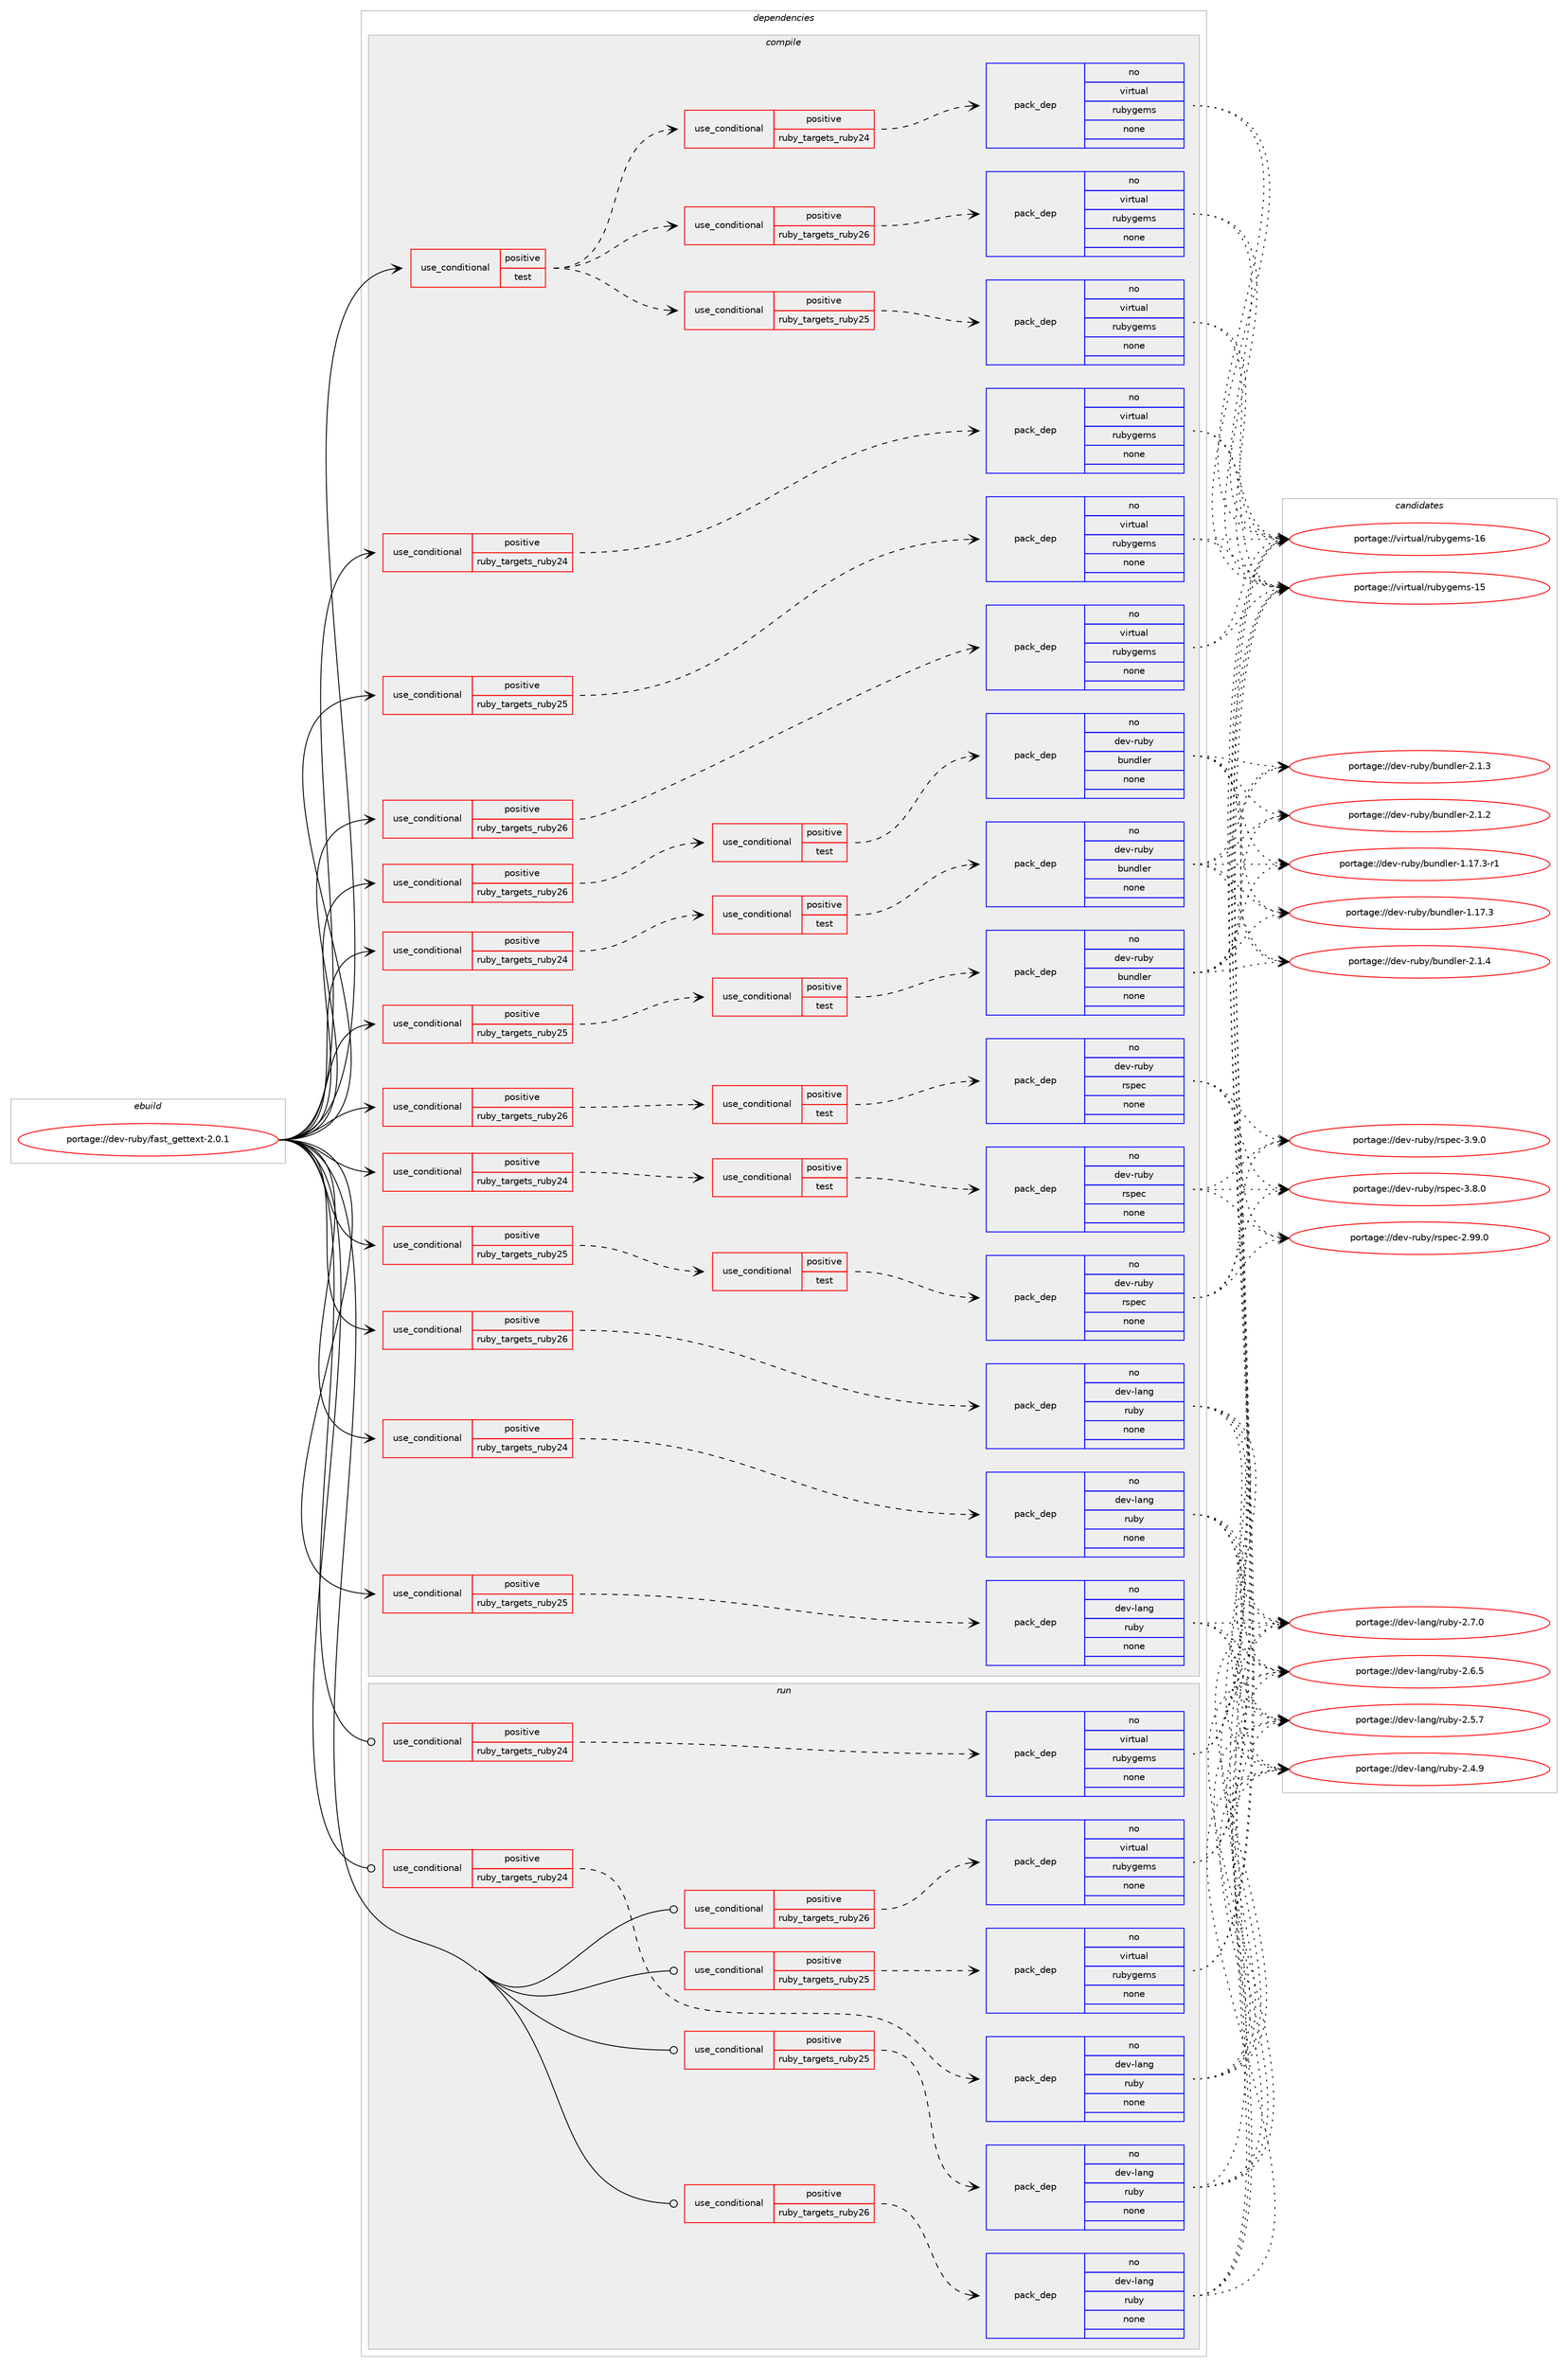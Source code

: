 digraph prolog {

# *************
# Graph options
# *************

newrank=true;
concentrate=true;
compound=true;
graph [rankdir=LR,fontname=Helvetica,fontsize=10,ranksep=1.5];#, ranksep=2.5, nodesep=0.2];
edge  [arrowhead=vee];
node  [fontname=Helvetica,fontsize=10];

# **********
# The ebuild
# **********

subgraph cluster_leftcol {
color=gray;
rank=same;
label=<<i>ebuild</i>>;
id [label="portage://dev-ruby/fast_gettext-2.0.1", color=red, width=4, href="../dev-ruby/fast_gettext-2.0.1.svg"];
}

# ****************
# The dependencies
# ****************

subgraph cluster_midcol {
color=gray;
label=<<i>dependencies</i>>;
subgraph cluster_compile {
fillcolor="#eeeeee";
style=filled;
label=<<i>compile</i>>;
subgraph cond87508 {
dependency356461 [label=<<TABLE BORDER="0" CELLBORDER="1" CELLSPACING="0" CELLPADDING="4"><TR><TD ROWSPAN="3" CELLPADDING="10">use_conditional</TD></TR><TR><TD>positive</TD></TR><TR><TD>ruby_targets_ruby24</TD></TR></TABLE>>, shape=none, color=red];
subgraph cond87509 {
dependency356462 [label=<<TABLE BORDER="0" CELLBORDER="1" CELLSPACING="0" CELLPADDING="4"><TR><TD ROWSPAN="3" CELLPADDING="10">use_conditional</TD></TR><TR><TD>positive</TD></TR><TR><TD>test</TD></TR></TABLE>>, shape=none, color=red];
subgraph pack264140 {
dependency356463 [label=<<TABLE BORDER="0" CELLBORDER="1" CELLSPACING="0" CELLPADDING="4" WIDTH="220"><TR><TD ROWSPAN="6" CELLPADDING="30">pack_dep</TD></TR><TR><TD WIDTH="110">no</TD></TR><TR><TD>dev-ruby</TD></TR><TR><TD>bundler</TD></TR><TR><TD>none</TD></TR><TR><TD></TD></TR></TABLE>>, shape=none, color=blue];
}
dependency356462:e -> dependency356463:w [weight=20,style="dashed",arrowhead="vee"];
}
dependency356461:e -> dependency356462:w [weight=20,style="dashed",arrowhead="vee"];
}
id:e -> dependency356461:w [weight=20,style="solid",arrowhead="vee"];
subgraph cond87510 {
dependency356464 [label=<<TABLE BORDER="0" CELLBORDER="1" CELLSPACING="0" CELLPADDING="4"><TR><TD ROWSPAN="3" CELLPADDING="10">use_conditional</TD></TR><TR><TD>positive</TD></TR><TR><TD>ruby_targets_ruby24</TD></TR></TABLE>>, shape=none, color=red];
subgraph cond87511 {
dependency356465 [label=<<TABLE BORDER="0" CELLBORDER="1" CELLSPACING="0" CELLPADDING="4"><TR><TD ROWSPAN="3" CELLPADDING="10">use_conditional</TD></TR><TR><TD>positive</TD></TR><TR><TD>test</TD></TR></TABLE>>, shape=none, color=red];
subgraph pack264141 {
dependency356466 [label=<<TABLE BORDER="0" CELLBORDER="1" CELLSPACING="0" CELLPADDING="4" WIDTH="220"><TR><TD ROWSPAN="6" CELLPADDING="30">pack_dep</TD></TR><TR><TD WIDTH="110">no</TD></TR><TR><TD>dev-ruby</TD></TR><TR><TD>rspec</TD></TR><TR><TD>none</TD></TR><TR><TD></TD></TR></TABLE>>, shape=none, color=blue];
}
dependency356465:e -> dependency356466:w [weight=20,style="dashed",arrowhead="vee"];
}
dependency356464:e -> dependency356465:w [weight=20,style="dashed",arrowhead="vee"];
}
id:e -> dependency356464:w [weight=20,style="solid",arrowhead="vee"];
subgraph cond87512 {
dependency356467 [label=<<TABLE BORDER="0" CELLBORDER="1" CELLSPACING="0" CELLPADDING="4"><TR><TD ROWSPAN="3" CELLPADDING="10">use_conditional</TD></TR><TR><TD>positive</TD></TR><TR><TD>ruby_targets_ruby24</TD></TR></TABLE>>, shape=none, color=red];
subgraph pack264142 {
dependency356468 [label=<<TABLE BORDER="0" CELLBORDER="1" CELLSPACING="0" CELLPADDING="4" WIDTH="220"><TR><TD ROWSPAN="6" CELLPADDING="30">pack_dep</TD></TR><TR><TD WIDTH="110">no</TD></TR><TR><TD>dev-lang</TD></TR><TR><TD>ruby</TD></TR><TR><TD>none</TD></TR><TR><TD></TD></TR></TABLE>>, shape=none, color=blue];
}
dependency356467:e -> dependency356468:w [weight=20,style="dashed",arrowhead="vee"];
}
id:e -> dependency356467:w [weight=20,style="solid",arrowhead="vee"];
subgraph cond87513 {
dependency356469 [label=<<TABLE BORDER="0" CELLBORDER="1" CELLSPACING="0" CELLPADDING="4"><TR><TD ROWSPAN="3" CELLPADDING="10">use_conditional</TD></TR><TR><TD>positive</TD></TR><TR><TD>ruby_targets_ruby24</TD></TR></TABLE>>, shape=none, color=red];
subgraph pack264143 {
dependency356470 [label=<<TABLE BORDER="0" CELLBORDER="1" CELLSPACING="0" CELLPADDING="4" WIDTH="220"><TR><TD ROWSPAN="6" CELLPADDING="30">pack_dep</TD></TR><TR><TD WIDTH="110">no</TD></TR><TR><TD>virtual</TD></TR><TR><TD>rubygems</TD></TR><TR><TD>none</TD></TR><TR><TD></TD></TR></TABLE>>, shape=none, color=blue];
}
dependency356469:e -> dependency356470:w [weight=20,style="dashed",arrowhead="vee"];
}
id:e -> dependency356469:w [weight=20,style="solid",arrowhead="vee"];
subgraph cond87514 {
dependency356471 [label=<<TABLE BORDER="0" CELLBORDER="1" CELLSPACING="0" CELLPADDING="4"><TR><TD ROWSPAN="3" CELLPADDING="10">use_conditional</TD></TR><TR><TD>positive</TD></TR><TR><TD>ruby_targets_ruby25</TD></TR></TABLE>>, shape=none, color=red];
subgraph cond87515 {
dependency356472 [label=<<TABLE BORDER="0" CELLBORDER="1" CELLSPACING="0" CELLPADDING="4"><TR><TD ROWSPAN="3" CELLPADDING="10">use_conditional</TD></TR><TR><TD>positive</TD></TR><TR><TD>test</TD></TR></TABLE>>, shape=none, color=red];
subgraph pack264144 {
dependency356473 [label=<<TABLE BORDER="0" CELLBORDER="1" CELLSPACING="0" CELLPADDING="4" WIDTH="220"><TR><TD ROWSPAN="6" CELLPADDING="30">pack_dep</TD></TR><TR><TD WIDTH="110">no</TD></TR><TR><TD>dev-ruby</TD></TR><TR><TD>bundler</TD></TR><TR><TD>none</TD></TR><TR><TD></TD></TR></TABLE>>, shape=none, color=blue];
}
dependency356472:e -> dependency356473:w [weight=20,style="dashed",arrowhead="vee"];
}
dependency356471:e -> dependency356472:w [weight=20,style="dashed",arrowhead="vee"];
}
id:e -> dependency356471:w [weight=20,style="solid",arrowhead="vee"];
subgraph cond87516 {
dependency356474 [label=<<TABLE BORDER="0" CELLBORDER="1" CELLSPACING="0" CELLPADDING="4"><TR><TD ROWSPAN="3" CELLPADDING="10">use_conditional</TD></TR><TR><TD>positive</TD></TR><TR><TD>ruby_targets_ruby25</TD></TR></TABLE>>, shape=none, color=red];
subgraph cond87517 {
dependency356475 [label=<<TABLE BORDER="0" CELLBORDER="1" CELLSPACING="0" CELLPADDING="4"><TR><TD ROWSPAN="3" CELLPADDING="10">use_conditional</TD></TR><TR><TD>positive</TD></TR><TR><TD>test</TD></TR></TABLE>>, shape=none, color=red];
subgraph pack264145 {
dependency356476 [label=<<TABLE BORDER="0" CELLBORDER="1" CELLSPACING="0" CELLPADDING="4" WIDTH="220"><TR><TD ROWSPAN="6" CELLPADDING="30">pack_dep</TD></TR><TR><TD WIDTH="110">no</TD></TR><TR><TD>dev-ruby</TD></TR><TR><TD>rspec</TD></TR><TR><TD>none</TD></TR><TR><TD></TD></TR></TABLE>>, shape=none, color=blue];
}
dependency356475:e -> dependency356476:w [weight=20,style="dashed",arrowhead="vee"];
}
dependency356474:e -> dependency356475:w [weight=20,style="dashed",arrowhead="vee"];
}
id:e -> dependency356474:w [weight=20,style="solid",arrowhead="vee"];
subgraph cond87518 {
dependency356477 [label=<<TABLE BORDER="0" CELLBORDER="1" CELLSPACING="0" CELLPADDING="4"><TR><TD ROWSPAN="3" CELLPADDING="10">use_conditional</TD></TR><TR><TD>positive</TD></TR><TR><TD>ruby_targets_ruby25</TD></TR></TABLE>>, shape=none, color=red];
subgraph pack264146 {
dependency356478 [label=<<TABLE BORDER="0" CELLBORDER="1" CELLSPACING="0" CELLPADDING="4" WIDTH="220"><TR><TD ROWSPAN="6" CELLPADDING="30">pack_dep</TD></TR><TR><TD WIDTH="110">no</TD></TR><TR><TD>dev-lang</TD></TR><TR><TD>ruby</TD></TR><TR><TD>none</TD></TR><TR><TD></TD></TR></TABLE>>, shape=none, color=blue];
}
dependency356477:e -> dependency356478:w [weight=20,style="dashed",arrowhead="vee"];
}
id:e -> dependency356477:w [weight=20,style="solid",arrowhead="vee"];
subgraph cond87519 {
dependency356479 [label=<<TABLE BORDER="0" CELLBORDER="1" CELLSPACING="0" CELLPADDING="4"><TR><TD ROWSPAN="3" CELLPADDING="10">use_conditional</TD></TR><TR><TD>positive</TD></TR><TR><TD>ruby_targets_ruby25</TD></TR></TABLE>>, shape=none, color=red];
subgraph pack264147 {
dependency356480 [label=<<TABLE BORDER="0" CELLBORDER="1" CELLSPACING="0" CELLPADDING="4" WIDTH="220"><TR><TD ROWSPAN="6" CELLPADDING="30">pack_dep</TD></TR><TR><TD WIDTH="110">no</TD></TR><TR><TD>virtual</TD></TR><TR><TD>rubygems</TD></TR><TR><TD>none</TD></TR><TR><TD></TD></TR></TABLE>>, shape=none, color=blue];
}
dependency356479:e -> dependency356480:w [weight=20,style="dashed",arrowhead="vee"];
}
id:e -> dependency356479:w [weight=20,style="solid",arrowhead="vee"];
subgraph cond87520 {
dependency356481 [label=<<TABLE BORDER="0" CELLBORDER="1" CELLSPACING="0" CELLPADDING="4"><TR><TD ROWSPAN="3" CELLPADDING="10">use_conditional</TD></TR><TR><TD>positive</TD></TR><TR><TD>ruby_targets_ruby26</TD></TR></TABLE>>, shape=none, color=red];
subgraph cond87521 {
dependency356482 [label=<<TABLE BORDER="0" CELLBORDER="1" CELLSPACING="0" CELLPADDING="4"><TR><TD ROWSPAN="3" CELLPADDING="10">use_conditional</TD></TR><TR><TD>positive</TD></TR><TR><TD>test</TD></TR></TABLE>>, shape=none, color=red];
subgraph pack264148 {
dependency356483 [label=<<TABLE BORDER="0" CELLBORDER="1" CELLSPACING="0" CELLPADDING="4" WIDTH="220"><TR><TD ROWSPAN="6" CELLPADDING="30">pack_dep</TD></TR><TR><TD WIDTH="110">no</TD></TR><TR><TD>dev-ruby</TD></TR><TR><TD>bundler</TD></TR><TR><TD>none</TD></TR><TR><TD></TD></TR></TABLE>>, shape=none, color=blue];
}
dependency356482:e -> dependency356483:w [weight=20,style="dashed",arrowhead="vee"];
}
dependency356481:e -> dependency356482:w [weight=20,style="dashed",arrowhead="vee"];
}
id:e -> dependency356481:w [weight=20,style="solid",arrowhead="vee"];
subgraph cond87522 {
dependency356484 [label=<<TABLE BORDER="0" CELLBORDER="1" CELLSPACING="0" CELLPADDING="4"><TR><TD ROWSPAN="3" CELLPADDING="10">use_conditional</TD></TR><TR><TD>positive</TD></TR><TR><TD>ruby_targets_ruby26</TD></TR></TABLE>>, shape=none, color=red];
subgraph cond87523 {
dependency356485 [label=<<TABLE BORDER="0" CELLBORDER="1" CELLSPACING="0" CELLPADDING="4"><TR><TD ROWSPAN="3" CELLPADDING="10">use_conditional</TD></TR><TR><TD>positive</TD></TR><TR><TD>test</TD></TR></TABLE>>, shape=none, color=red];
subgraph pack264149 {
dependency356486 [label=<<TABLE BORDER="0" CELLBORDER="1" CELLSPACING="0" CELLPADDING="4" WIDTH="220"><TR><TD ROWSPAN="6" CELLPADDING="30">pack_dep</TD></TR><TR><TD WIDTH="110">no</TD></TR><TR><TD>dev-ruby</TD></TR><TR><TD>rspec</TD></TR><TR><TD>none</TD></TR><TR><TD></TD></TR></TABLE>>, shape=none, color=blue];
}
dependency356485:e -> dependency356486:w [weight=20,style="dashed",arrowhead="vee"];
}
dependency356484:e -> dependency356485:w [weight=20,style="dashed",arrowhead="vee"];
}
id:e -> dependency356484:w [weight=20,style="solid",arrowhead="vee"];
subgraph cond87524 {
dependency356487 [label=<<TABLE BORDER="0" CELLBORDER="1" CELLSPACING="0" CELLPADDING="4"><TR><TD ROWSPAN="3" CELLPADDING="10">use_conditional</TD></TR><TR><TD>positive</TD></TR><TR><TD>ruby_targets_ruby26</TD></TR></TABLE>>, shape=none, color=red];
subgraph pack264150 {
dependency356488 [label=<<TABLE BORDER="0" CELLBORDER="1" CELLSPACING="0" CELLPADDING="4" WIDTH="220"><TR><TD ROWSPAN="6" CELLPADDING="30">pack_dep</TD></TR><TR><TD WIDTH="110">no</TD></TR><TR><TD>dev-lang</TD></TR><TR><TD>ruby</TD></TR><TR><TD>none</TD></TR><TR><TD></TD></TR></TABLE>>, shape=none, color=blue];
}
dependency356487:e -> dependency356488:w [weight=20,style="dashed",arrowhead="vee"];
}
id:e -> dependency356487:w [weight=20,style="solid",arrowhead="vee"];
subgraph cond87525 {
dependency356489 [label=<<TABLE BORDER="0" CELLBORDER="1" CELLSPACING="0" CELLPADDING="4"><TR><TD ROWSPAN="3" CELLPADDING="10">use_conditional</TD></TR><TR><TD>positive</TD></TR><TR><TD>ruby_targets_ruby26</TD></TR></TABLE>>, shape=none, color=red];
subgraph pack264151 {
dependency356490 [label=<<TABLE BORDER="0" CELLBORDER="1" CELLSPACING="0" CELLPADDING="4" WIDTH="220"><TR><TD ROWSPAN="6" CELLPADDING="30">pack_dep</TD></TR><TR><TD WIDTH="110">no</TD></TR><TR><TD>virtual</TD></TR><TR><TD>rubygems</TD></TR><TR><TD>none</TD></TR><TR><TD></TD></TR></TABLE>>, shape=none, color=blue];
}
dependency356489:e -> dependency356490:w [weight=20,style="dashed",arrowhead="vee"];
}
id:e -> dependency356489:w [weight=20,style="solid",arrowhead="vee"];
subgraph cond87526 {
dependency356491 [label=<<TABLE BORDER="0" CELLBORDER="1" CELLSPACING="0" CELLPADDING="4"><TR><TD ROWSPAN="3" CELLPADDING="10">use_conditional</TD></TR><TR><TD>positive</TD></TR><TR><TD>test</TD></TR></TABLE>>, shape=none, color=red];
subgraph cond87527 {
dependency356492 [label=<<TABLE BORDER="0" CELLBORDER="1" CELLSPACING="0" CELLPADDING="4"><TR><TD ROWSPAN="3" CELLPADDING="10">use_conditional</TD></TR><TR><TD>positive</TD></TR><TR><TD>ruby_targets_ruby24</TD></TR></TABLE>>, shape=none, color=red];
subgraph pack264152 {
dependency356493 [label=<<TABLE BORDER="0" CELLBORDER="1" CELLSPACING="0" CELLPADDING="4" WIDTH="220"><TR><TD ROWSPAN="6" CELLPADDING="30">pack_dep</TD></TR><TR><TD WIDTH="110">no</TD></TR><TR><TD>virtual</TD></TR><TR><TD>rubygems</TD></TR><TR><TD>none</TD></TR><TR><TD></TD></TR></TABLE>>, shape=none, color=blue];
}
dependency356492:e -> dependency356493:w [weight=20,style="dashed",arrowhead="vee"];
}
dependency356491:e -> dependency356492:w [weight=20,style="dashed",arrowhead="vee"];
subgraph cond87528 {
dependency356494 [label=<<TABLE BORDER="0" CELLBORDER="1" CELLSPACING="0" CELLPADDING="4"><TR><TD ROWSPAN="3" CELLPADDING="10">use_conditional</TD></TR><TR><TD>positive</TD></TR><TR><TD>ruby_targets_ruby25</TD></TR></TABLE>>, shape=none, color=red];
subgraph pack264153 {
dependency356495 [label=<<TABLE BORDER="0" CELLBORDER="1" CELLSPACING="0" CELLPADDING="4" WIDTH="220"><TR><TD ROWSPAN="6" CELLPADDING="30">pack_dep</TD></TR><TR><TD WIDTH="110">no</TD></TR><TR><TD>virtual</TD></TR><TR><TD>rubygems</TD></TR><TR><TD>none</TD></TR><TR><TD></TD></TR></TABLE>>, shape=none, color=blue];
}
dependency356494:e -> dependency356495:w [weight=20,style="dashed",arrowhead="vee"];
}
dependency356491:e -> dependency356494:w [weight=20,style="dashed",arrowhead="vee"];
subgraph cond87529 {
dependency356496 [label=<<TABLE BORDER="0" CELLBORDER="1" CELLSPACING="0" CELLPADDING="4"><TR><TD ROWSPAN="3" CELLPADDING="10">use_conditional</TD></TR><TR><TD>positive</TD></TR><TR><TD>ruby_targets_ruby26</TD></TR></TABLE>>, shape=none, color=red];
subgraph pack264154 {
dependency356497 [label=<<TABLE BORDER="0" CELLBORDER="1" CELLSPACING="0" CELLPADDING="4" WIDTH="220"><TR><TD ROWSPAN="6" CELLPADDING="30">pack_dep</TD></TR><TR><TD WIDTH="110">no</TD></TR><TR><TD>virtual</TD></TR><TR><TD>rubygems</TD></TR><TR><TD>none</TD></TR><TR><TD></TD></TR></TABLE>>, shape=none, color=blue];
}
dependency356496:e -> dependency356497:w [weight=20,style="dashed",arrowhead="vee"];
}
dependency356491:e -> dependency356496:w [weight=20,style="dashed",arrowhead="vee"];
}
id:e -> dependency356491:w [weight=20,style="solid",arrowhead="vee"];
}
subgraph cluster_compileandrun {
fillcolor="#eeeeee";
style=filled;
label=<<i>compile and run</i>>;
}
subgraph cluster_run {
fillcolor="#eeeeee";
style=filled;
label=<<i>run</i>>;
subgraph cond87530 {
dependency356498 [label=<<TABLE BORDER="0" CELLBORDER="1" CELLSPACING="0" CELLPADDING="4"><TR><TD ROWSPAN="3" CELLPADDING="10">use_conditional</TD></TR><TR><TD>positive</TD></TR><TR><TD>ruby_targets_ruby24</TD></TR></TABLE>>, shape=none, color=red];
subgraph pack264155 {
dependency356499 [label=<<TABLE BORDER="0" CELLBORDER="1" CELLSPACING="0" CELLPADDING="4" WIDTH="220"><TR><TD ROWSPAN="6" CELLPADDING="30">pack_dep</TD></TR><TR><TD WIDTH="110">no</TD></TR><TR><TD>dev-lang</TD></TR><TR><TD>ruby</TD></TR><TR><TD>none</TD></TR><TR><TD></TD></TR></TABLE>>, shape=none, color=blue];
}
dependency356498:e -> dependency356499:w [weight=20,style="dashed",arrowhead="vee"];
}
id:e -> dependency356498:w [weight=20,style="solid",arrowhead="odot"];
subgraph cond87531 {
dependency356500 [label=<<TABLE BORDER="0" CELLBORDER="1" CELLSPACING="0" CELLPADDING="4"><TR><TD ROWSPAN="3" CELLPADDING="10">use_conditional</TD></TR><TR><TD>positive</TD></TR><TR><TD>ruby_targets_ruby24</TD></TR></TABLE>>, shape=none, color=red];
subgraph pack264156 {
dependency356501 [label=<<TABLE BORDER="0" CELLBORDER="1" CELLSPACING="0" CELLPADDING="4" WIDTH="220"><TR><TD ROWSPAN="6" CELLPADDING="30">pack_dep</TD></TR><TR><TD WIDTH="110">no</TD></TR><TR><TD>virtual</TD></TR><TR><TD>rubygems</TD></TR><TR><TD>none</TD></TR><TR><TD></TD></TR></TABLE>>, shape=none, color=blue];
}
dependency356500:e -> dependency356501:w [weight=20,style="dashed",arrowhead="vee"];
}
id:e -> dependency356500:w [weight=20,style="solid",arrowhead="odot"];
subgraph cond87532 {
dependency356502 [label=<<TABLE BORDER="0" CELLBORDER="1" CELLSPACING="0" CELLPADDING="4"><TR><TD ROWSPAN="3" CELLPADDING="10">use_conditional</TD></TR><TR><TD>positive</TD></TR><TR><TD>ruby_targets_ruby25</TD></TR></TABLE>>, shape=none, color=red];
subgraph pack264157 {
dependency356503 [label=<<TABLE BORDER="0" CELLBORDER="1" CELLSPACING="0" CELLPADDING="4" WIDTH="220"><TR><TD ROWSPAN="6" CELLPADDING="30">pack_dep</TD></TR><TR><TD WIDTH="110">no</TD></TR><TR><TD>dev-lang</TD></TR><TR><TD>ruby</TD></TR><TR><TD>none</TD></TR><TR><TD></TD></TR></TABLE>>, shape=none, color=blue];
}
dependency356502:e -> dependency356503:w [weight=20,style="dashed",arrowhead="vee"];
}
id:e -> dependency356502:w [weight=20,style="solid",arrowhead="odot"];
subgraph cond87533 {
dependency356504 [label=<<TABLE BORDER="0" CELLBORDER="1" CELLSPACING="0" CELLPADDING="4"><TR><TD ROWSPAN="3" CELLPADDING="10">use_conditional</TD></TR><TR><TD>positive</TD></TR><TR><TD>ruby_targets_ruby25</TD></TR></TABLE>>, shape=none, color=red];
subgraph pack264158 {
dependency356505 [label=<<TABLE BORDER="0" CELLBORDER="1" CELLSPACING="0" CELLPADDING="4" WIDTH="220"><TR><TD ROWSPAN="6" CELLPADDING="30">pack_dep</TD></TR><TR><TD WIDTH="110">no</TD></TR><TR><TD>virtual</TD></TR><TR><TD>rubygems</TD></TR><TR><TD>none</TD></TR><TR><TD></TD></TR></TABLE>>, shape=none, color=blue];
}
dependency356504:e -> dependency356505:w [weight=20,style="dashed",arrowhead="vee"];
}
id:e -> dependency356504:w [weight=20,style="solid",arrowhead="odot"];
subgraph cond87534 {
dependency356506 [label=<<TABLE BORDER="0" CELLBORDER="1" CELLSPACING="0" CELLPADDING="4"><TR><TD ROWSPAN="3" CELLPADDING="10">use_conditional</TD></TR><TR><TD>positive</TD></TR><TR><TD>ruby_targets_ruby26</TD></TR></TABLE>>, shape=none, color=red];
subgraph pack264159 {
dependency356507 [label=<<TABLE BORDER="0" CELLBORDER="1" CELLSPACING="0" CELLPADDING="4" WIDTH="220"><TR><TD ROWSPAN="6" CELLPADDING="30">pack_dep</TD></TR><TR><TD WIDTH="110">no</TD></TR><TR><TD>dev-lang</TD></TR><TR><TD>ruby</TD></TR><TR><TD>none</TD></TR><TR><TD></TD></TR></TABLE>>, shape=none, color=blue];
}
dependency356506:e -> dependency356507:w [weight=20,style="dashed",arrowhead="vee"];
}
id:e -> dependency356506:w [weight=20,style="solid",arrowhead="odot"];
subgraph cond87535 {
dependency356508 [label=<<TABLE BORDER="0" CELLBORDER="1" CELLSPACING="0" CELLPADDING="4"><TR><TD ROWSPAN="3" CELLPADDING="10">use_conditional</TD></TR><TR><TD>positive</TD></TR><TR><TD>ruby_targets_ruby26</TD></TR></TABLE>>, shape=none, color=red];
subgraph pack264160 {
dependency356509 [label=<<TABLE BORDER="0" CELLBORDER="1" CELLSPACING="0" CELLPADDING="4" WIDTH="220"><TR><TD ROWSPAN="6" CELLPADDING="30">pack_dep</TD></TR><TR><TD WIDTH="110">no</TD></TR><TR><TD>virtual</TD></TR><TR><TD>rubygems</TD></TR><TR><TD>none</TD></TR><TR><TD></TD></TR></TABLE>>, shape=none, color=blue];
}
dependency356508:e -> dependency356509:w [weight=20,style="dashed",arrowhead="vee"];
}
id:e -> dependency356508:w [weight=20,style="solid",arrowhead="odot"];
}
}

# **************
# The candidates
# **************

subgraph cluster_choices {
rank=same;
color=gray;
label=<<i>candidates</i>>;

subgraph choice264140 {
color=black;
nodesep=1;
choice10010111845114117981214798117110100108101114455046494652 [label="portage://dev-ruby/bundler-2.1.4", color=red, width=4,href="../dev-ruby/bundler-2.1.4.svg"];
choice10010111845114117981214798117110100108101114455046494651 [label="portage://dev-ruby/bundler-2.1.3", color=red, width=4,href="../dev-ruby/bundler-2.1.3.svg"];
choice10010111845114117981214798117110100108101114455046494650 [label="portage://dev-ruby/bundler-2.1.2", color=red, width=4,href="../dev-ruby/bundler-2.1.2.svg"];
choice10010111845114117981214798117110100108101114454946495546514511449 [label="portage://dev-ruby/bundler-1.17.3-r1", color=red, width=4,href="../dev-ruby/bundler-1.17.3-r1.svg"];
choice1001011184511411798121479811711010010810111445494649554651 [label="portage://dev-ruby/bundler-1.17.3", color=red, width=4,href="../dev-ruby/bundler-1.17.3.svg"];
dependency356463:e -> choice10010111845114117981214798117110100108101114455046494652:w [style=dotted,weight="100"];
dependency356463:e -> choice10010111845114117981214798117110100108101114455046494651:w [style=dotted,weight="100"];
dependency356463:e -> choice10010111845114117981214798117110100108101114455046494650:w [style=dotted,weight="100"];
dependency356463:e -> choice10010111845114117981214798117110100108101114454946495546514511449:w [style=dotted,weight="100"];
dependency356463:e -> choice1001011184511411798121479811711010010810111445494649554651:w [style=dotted,weight="100"];
}
subgraph choice264141 {
color=black;
nodesep=1;
choice10010111845114117981214711411511210199455146574648 [label="portage://dev-ruby/rspec-3.9.0", color=red, width=4,href="../dev-ruby/rspec-3.9.0.svg"];
choice10010111845114117981214711411511210199455146564648 [label="portage://dev-ruby/rspec-3.8.0", color=red, width=4,href="../dev-ruby/rspec-3.8.0.svg"];
choice1001011184511411798121471141151121019945504657574648 [label="portage://dev-ruby/rspec-2.99.0", color=red, width=4,href="../dev-ruby/rspec-2.99.0.svg"];
dependency356466:e -> choice10010111845114117981214711411511210199455146574648:w [style=dotted,weight="100"];
dependency356466:e -> choice10010111845114117981214711411511210199455146564648:w [style=dotted,weight="100"];
dependency356466:e -> choice1001011184511411798121471141151121019945504657574648:w [style=dotted,weight="100"];
}
subgraph choice264142 {
color=black;
nodesep=1;
choice10010111845108971101034711411798121455046554648 [label="portage://dev-lang/ruby-2.7.0", color=red, width=4,href="../dev-lang/ruby-2.7.0.svg"];
choice10010111845108971101034711411798121455046544653 [label="portage://dev-lang/ruby-2.6.5", color=red, width=4,href="../dev-lang/ruby-2.6.5.svg"];
choice10010111845108971101034711411798121455046534655 [label="portage://dev-lang/ruby-2.5.7", color=red, width=4,href="../dev-lang/ruby-2.5.7.svg"];
choice10010111845108971101034711411798121455046524657 [label="portage://dev-lang/ruby-2.4.9", color=red, width=4,href="../dev-lang/ruby-2.4.9.svg"];
dependency356468:e -> choice10010111845108971101034711411798121455046554648:w [style=dotted,weight="100"];
dependency356468:e -> choice10010111845108971101034711411798121455046544653:w [style=dotted,weight="100"];
dependency356468:e -> choice10010111845108971101034711411798121455046534655:w [style=dotted,weight="100"];
dependency356468:e -> choice10010111845108971101034711411798121455046524657:w [style=dotted,weight="100"];
}
subgraph choice264143 {
color=black;
nodesep=1;
choice118105114116117971084711411798121103101109115454954 [label="portage://virtual/rubygems-16", color=red, width=4,href="../virtual/rubygems-16.svg"];
choice118105114116117971084711411798121103101109115454953 [label="portage://virtual/rubygems-15", color=red, width=4,href="../virtual/rubygems-15.svg"];
dependency356470:e -> choice118105114116117971084711411798121103101109115454954:w [style=dotted,weight="100"];
dependency356470:e -> choice118105114116117971084711411798121103101109115454953:w [style=dotted,weight="100"];
}
subgraph choice264144 {
color=black;
nodesep=1;
choice10010111845114117981214798117110100108101114455046494652 [label="portage://dev-ruby/bundler-2.1.4", color=red, width=4,href="../dev-ruby/bundler-2.1.4.svg"];
choice10010111845114117981214798117110100108101114455046494651 [label="portage://dev-ruby/bundler-2.1.3", color=red, width=4,href="../dev-ruby/bundler-2.1.3.svg"];
choice10010111845114117981214798117110100108101114455046494650 [label="portage://dev-ruby/bundler-2.1.2", color=red, width=4,href="../dev-ruby/bundler-2.1.2.svg"];
choice10010111845114117981214798117110100108101114454946495546514511449 [label="portage://dev-ruby/bundler-1.17.3-r1", color=red, width=4,href="../dev-ruby/bundler-1.17.3-r1.svg"];
choice1001011184511411798121479811711010010810111445494649554651 [label="portage://dev-ruby/bundler-1.17.3", color=red, width=4,href="../dev-ruby/bundler-1.17.3.svg"];
dependency356473:e -> choice10010111845114117981214798117110100108101114455046494652:w [style=dotted,weight="100"];
dependency356473:e -> choice10010111845114117981214798117110100108101114455046494651:w [style=dotted,weight="100"];
dependency356473:e -> choice10010111845114117981214798117110100108101114455046494650:w [style=dotted,weight="100"];
dependency356473:e -> choice10010111845114117981214798117110100108101114454946495546514511449:w [style=dotted,weight="100"];
dependency356473:e -> choice1001011184511411798121479811711010010810111445494649554651:w [style=dotted,weight="100"];
}
subgraph choice264145 {
color=black;
nodesep=1;
choice10010111845114117981214711411511210199455146574648 [label="portage://dev-ruby/rspec-3.9.0", color=red, width=4,href="../dev-ruby/rspec-3.9.0.svg"];
choice10010111845114117981214711411511210199455146564648 [label="portage://dev-ruby/rspec-3.8.0", color=red, width=4,href="../dev-ruby/rspec-3.8.0.svg"];
choice1001011184511411798121471141151121019945504657574648 [label="portage://dev-ruby/rspec-2.99.0", color=red, width=4,href="../dev-ruby/rspec-2.99.0.svg"];
dependency356476:e -> choice10010111845114117981214711411511210199455146574648:w [style=dotted,weight="100"];
dependency356476:e -> choice10010111845114117981214711411511210199455146564648:w [style=dotted,weight="100"];
dependency356476:e -> choice1001011184511411798121471141151121019945504657574648:w [style=dotted,weight="100"];
}
subgraph choice264146 {
color=black;
nodesep=1;
choice10010111845108971101034711411798121455046554648 [label="portage://dev-lang/ruby-2.7.0", color=red, width=4,href="../dev-lang/ruby-2.7.0.svg"];
choice10010111845108971101034711411798121455046544653 [label="portage://dev-lang/ruby-2.6.5", color=red, width=4,href="../dev-lang/ruby-2.6.5.svg"];
choice10010111845108971101034711411798121455046534655 [label="portage://dev-lang/ruby-2.5.7", color=red, width=4,href="../dev-lang/ruby-2.5.7.svg"];
choice10010111845108971101034711411798121455046524657 [label="portage://dev-lang/ruby-2.4.9", color=red, width=4,href="../dev-lang/ruby-2.4.9.svg"];
dependency356478:e -> choice10010111845108971101034711411798121455046554648:w [style=dotted,weight="100"];
dependency356478:e -> choice10010111845108971101034711411798121455046544653:w [style=dotted,weight="100"];
dependency356478:e -> choice10010111845108971101034711411798121455046534655:w [style=dotted,weight="100"];
dependency356478:e -> choice10010111845108971101034711411798121455046524657:w [style=dotted,weight="100"];
}
subgraph choice264147 {
color=black;
nodesep=1;
choice118105114116117971084711411798121103101109115454954 [label="portage://virtual/rubygems-16", color=red, width=4,href="../virtual/rubygems-16.svg"];
choice118105114116117971084711411798121103101109115454953 [label="portage://virtual/rubygems-15", color=red, width=4,href="../virtual/rubygems-15.svg"];
dependency356480:e -> choice118105114116117971084711411798121103101109115454954:w [style=dotted,weight="100"];
dependency356480:e -> choice118105114116117971084711411798121103101109115454953:w [style=dotted,weight="100"];
}
subgraph choice264148 {
color=black;
nodesep=1;
choice10010111845114117981214798117110100108101114455046494652 [label="portage://dev-ruby/bundler-2.1.4", color=red, width=4,href="../dev-ruby/bundler-2.1.4.svg"];
choice10010111845114117981214798117110100108101114455046494651 [label="portage://dev-ruby/bundler-2.1.3", color=red, width=4,href="../dev-ruby/bundler-2.1.3.svg"];
choice10010111845114117981214798117110100108101114455046494650 [label="portage://dev-ruby/bundler-2.1.2", color=red, width=4,href="../dev-ruby/bundler-2.1.2.svg"];
choice10010111845114117981214798117110100108101114454946495546514511449 [label="portage://dev-ruby/bundler-1.17.3-r1", color=red, width=4,href="../dev-ruby/bundler-1.17.3-r1.svg"];
choice1001011184511411798121479811711010010810111445494649554651 [label="portage://dev-ruby/bundler-1.17.3", color=red, width=4,href="../dev-ruby/bundler-1.17.3.svg"];
dependency356483:e -> choice10010111845114117981214798117110100108101114455046494652:w [style=dotted,weight="100"];
dependency356483:e -> choice10010111845114117981214798117110100108101114455046494651:w [style=dotted,weight="100"];
dependency356483:e -> choice10010111845114117981214798117110100108101114455046494650:w [style=dotted,weight="100"];
dependency356483:e -> choice10010111845114117981214798117110100108101114454946495546514511449:w [style=dotted,weight="100"];
dependency356483:e -> choice1001011184511411798121479811711010010810111445494649554651:w [style=dotted,weight="100"];
}
subgraph choice264149 {
color=black;
nodesep=1;
choice10010111845114117981214711411511210199455146574648 [label="portage://dev-ruby/rspec-3.9.0", color=red, width=4,href="../dev-ruby/rspec-3.9.0.svg"];
choice10010111845114117981214711411511210199455146564648 [label="portage://dev-ruby/rspec-3.8.0", color=red, width=4,href="../dev-ruby/rspec-3.8.0.svg"];
choice1001011184511411798121471141151121019945504657574648 [label="portage://dev-ruby/rspec-2.99.0", color=red, width=4,href="../dev-ruby/rspec-2.99.0.svg"];
dependency356486:e -> choice10010111845114117981214711411511210199455146574648:w [style=dotted,weight="100"];
dependency356486:e -> choice10010111845114117981214711411511210199455146564648:w [style=dotted,weight="100"];
dependency356486:e -> choice1001011184511411798121471141151121019945504657574648:w [style=dotted,weight="100"];
}
subgraph choice264150 {
color=black;
nodesep=1;
choice10010111845108971101034711411798121455046554648 [label="portage://dev-lang/ruby-2.7.0", color=red, width=4,href="../dev-lang/ruby-2.7.0.svg"];
choice10010111845108971101034711411798121455046544653 [label="portage://dev-lang/ruby-2.6.5", color=red, width=4,href="../dev-lang/ruby-2.6.5.svg"];
choice10010111845108971101034711411798121455046534655 [label="portage://dev-lang/ruby-2.5.7", color=red, width=4,href="../dev-lang/ruby-2.5.7.svg"];
choice10010111845108971101034711411798121455046524657 [label="portage://dev-lang/ruby-2.4.9", color=red, width=4,href="../dev-lang/ruby-2.4.9.svg"];
dependency356488:e -> choice10010111845108971101034711411798121455046554648:w [style=dotted,weight="100"];
dependency356488:e -> choice10010111845108971101034711411798121455046544653:w [style=dotted,weight="100"];
dependency356488:e -> choice10010111845108971101034711411798121455046534655:w [style=dotted,weight="100"];
dependency356488:e -> choice10010111845108971101034711411798121455046524657:w [style=dotted,weight="100"];
}
subgraph choice264151 {
color=black;
nodesep=1;
choice118105114116117971084711411798121103101109115454954 [label="portage://virtual/rubygems-16", color=red, width=4,href="../virtual/rubygems-16.svg"];
choice118105114116117971084711411798121103101109115454953 [label="portage://virtual/rubygems-15", color=red, width=4,href="../virtual/rubygems-15.svg"];
dependency356490:e -> choice118105114116117971084711411798121103101109115454954:w [style=dotted,weight="100"];
dependency356490:e -> choice118105114116117971084711411798121103101109115454953:w [style=dotted,weight="100"];
}
subgraph choice264152 {
color=black;
nodesep=1;
choice118105114116117971084711411798121103101109115454954 [label="portage://virtual/rubygems-16", color=red, width=4,href="../virtual/rubygems-16.svg"];
choice118105114116117971084711411798121103101109115454953 [label="portage://virtual/rubygems-15", color=red, width=4,href="../virtual/rubygems-15.svg"];
dependency356493:e -> choice118105114116117971084711411798121103101109115454954:w [style=dotted,weight="100"];
dependency356493:e -> choice118105114116117971084711411798121103101109115454953:w [style=dotted,weight="100"];
}
subgraph choice264153 {
color=black;
nodesep=1;
choice118105114116117971084711411798121103101109115454954 [label="portage://virtual/rubygems-16", color=red, width=4,href="../virtual/rubygems-16.svg"];
choice118105114116117971084711411798121103101109115454953 [label="portage://virtual/rubygems-15", color=red, width=4,href="../virtual/rubygems-15.svg"];
dependency356495:e -> choice118105114116117971084711411798121103101109115454954:w [style=dotted,weight="100"];
dependency356495:e -> choice118105114116117971084711411798121103101109115454953:w [style=dotted,weight="100"];
}
subgraph choice264154 {
color=black;
nodesep=1;
choice118105114116117971084711411798121103101109115454954 [label="portage://virtual/rubygems-16", color=red, width=4,href="../virtual/rubygems-16.svg"];
choice118105114116117971084711411798121103101109115454953 [label="portage://virtual/rubygems-15", color=red, width=4,href="../virtual/rubygems-15.svg"];
dependency356497:e -> choice118105114116117971084711411798121103101109115454954:w [style=dotted,weight="100"];
dependency356497:e -> choice118105114116117971084711411798121103101109115454953:w [style=dotted,weight="100"];
}
subgraph choice264155 {
color=black;
nodesep=1;
choice10010111845108971101034711411798121455046554648 [label="portage://dev-lang/ruby-2.7.0", color=red, width=4,href="../dev-lang/ruby-2.7.0.svg"];
choice10010111845108971101034711411798121455046544653 [label="portage://dev-lang/ruby-2.6.5", color=red, width=4,href="../dev-lang/ruby-2.6.5.svg"];
choice10010111845108971101034711411798121455046534655 [label="portage://dev-lang/ruby-2.5.7", color=red, width=4,href="../dev-lang/ruby-2.5.7.svg"];
choice10010111845108971101034711411798121455046524657 [label="portage://dev-lang/ruby-2.4.9", color=red, width=4,href="../dev-lang/ruby-2.4.9.svg"];
dependency356499:e -> choice10010111845108971101034711411798121455046554648:w [style=dotted,weight="100"];
dependency356499:e -> choice10010111845108971101034711411798121455046544653:w [style=dotted,weight="100"];
dependency356499:e -> choice10010111845108971101034711411798121455046534655:w [style=dotted,weight="100"];
dependency356499:e -> choice10010111845108971101034711411798121455046524657:w [style=dotted,weight="100"];
}
subgraph choice264156 {
color=black;
nodesep=1;
choice118105114116117971084711411798121103101109115454954 [label="portage://virtual/rubygems-16", color=red, width=4,href="../virtual/rubygems-16.svg"];
choice118105114116117971084711411798121103101109115454953 [label="portage://virtual/rubygems-15", color=red, width=4,href="../virtual/rubygems-15.svg"];
dependency356501:e -> choice118105114116117971084711411798121103101109115454954:w [style=dotted,weight="100"];
dependency356501:e -> choice118105114116117971084711411798121103101109115454953:w [style=dotted,weight="100"];
}
subgraph choice264157 {
color=black;
nodesep=1;
choice10010111845108971101034711411798121455046554648 [label="portage://dev-lang/ruby-2.7.0", color=red, width=4,href="../dev-lang/ruby-2.7.0.svg"];
choice10010111845108971101034711411798121455046544653 [label="portage://dev-lang/ruby-2.6.5", color=red, width=4,href="../dev-lang/ruby-2.6.5.svg"];
choice10010111845108971101034711411798121455046534655 [label="portage://dev-lang/ruby-2.5.7", color=red, width=4,href="../dev-lang/ruby-2.5.7.svg"];
choice10010111845108971101034711411798121455046524657 [label="portage://dev-lang/ruby-2.4.9", color=red, width=4,href="../dev-lang/ruby-2.4.9.svg"];
dependency356503:e -> choice10010111845108971101034711411798121455046554648:w [style=dotted,weight="100"];
dependency356503:e -> choice10010111845108971101034711411798121455046544653:w [style=dotted,weight="100"];
dependency356503:e -> choice10010111845108971101034711411798121455046534655:w [style=dotted,weight="100"];
dependency356503:e -> choice10010111845108971101034711411798121455046524657:w [style=dotted,weight="100"];
}
subgraph choice264158 {
color=black;
nodesep=1;
choice118105114116117971084711411798121103101109115454954 [label="portage://virtual/rubygems-16", color=red, width=4,href="../virtual/rubygems-16.svg"];
choice118105114116117971084711411798121103101109115454953 [label="portage://virtual/rubygems-15", color=red, width=4,href="../virtual/rubygems-15.svg"];
dependency356505:e -> choice118105114116117971084711411798121103101109115454954:w [style=dotted,weight="100"];
dependency356505:e -> choice118105114116117971084711411798121103101109115454953:w [style=dotted,weight="100"];
}
subgraph choice264159 {
color=black;
nodesep=1;
choice10010111845108971101034711411798121455046554648 [label="portage://dev-lang/ruby-2.7.0", color=red, width=4,href="../dev-lang/ruby-2.7.0.svg"];
choice10010111845108971101034711411798121455046544653 [label="portage://dev-lang/ruby-2.6.5", color=red, width=4,href="../dev-lang/ruby-2.6.5.svg"];
choice10010111845108971101034711411798121455046534655 [label="portage://dev-lang/ruby-2.5.7", color=red, width=4,href="../dev-lang/ruby-2.5.7.svg"];
choice10010111845108971101034711411798121455046524657 [label="portage://dev-lang/ruby-2.4.9", color=red, width=4,href="../dev-lang/ruby-2.4.9.svg"];
dependency356507:e -> choice10010111845108971101034711411798121455046554648:w [style=dotted,weight="100"];
dependency356507:e -> choice10010111845108971101034711411798121455046544653:w [style=dotted,weight="100"];
dependency356507:e -> choice10010111845108971101034711411798121455046534655:w [style=dotted,weight="100"];
dependency356507:e -> choice10010111845108971101034711411798121455046524657:w [style=dotted,weight="100"];
}
subgraph choice264160 {
color=black;
nodesep=1;
choice118105114116117971084711411798121103101109115454954 [label="portage://virtual/rubygems-16", color=red, width=4,href="../virtual/rubygems-16.svg"];
choice118105114116117971084711411798121103101109115454953 [label="portage://virtual/rubygems-15", color=red, width=4,href="../virtual/rubygems-15.svg"];
dependency356509:e -> choice118105114116117971084711411798121103101109115454954:w [style=dotted,weight="100"];
dependency356509:e -> choice118105114116117971084711411798121103101109115454953:w [style=dotted,weight="100"];
}
}

}
